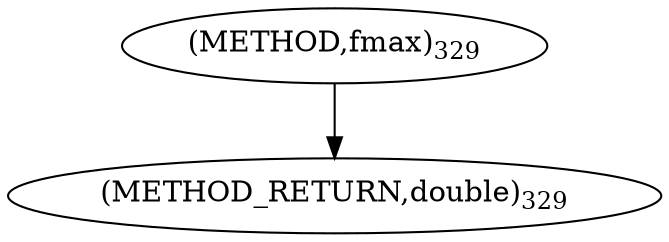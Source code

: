 digraph "fmax" {  
"6426" [label = <(METHOD,fmax)<SUB>329</SUB>> ]
"6429" [label = <(METHOD_RETURN,double)<SUB>329</SUB>> ]
  "6426" -> "6429" 
}
